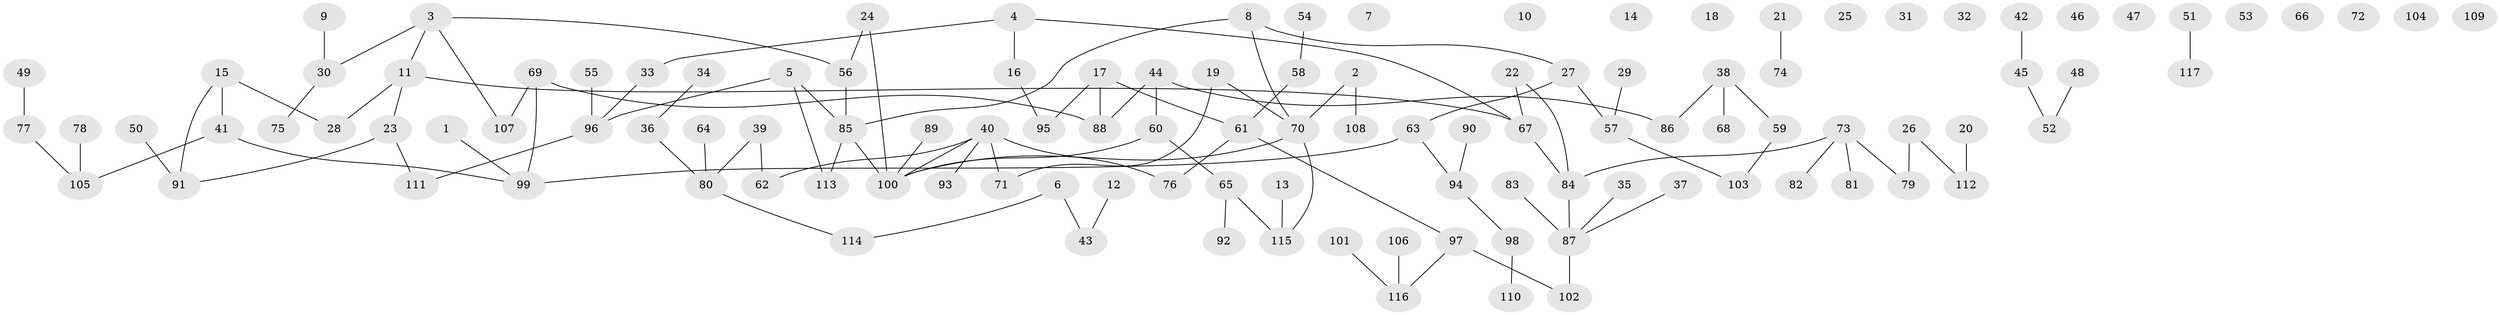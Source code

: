 // coarse degree distribution, {3: 0.23214285714285715, 2: 0.26785714285714285, 1: 0.2857142857142857, 4: 0.16071428571428573, 5: 0.05357142857142857}
// Generated by graph-tools (version 1.1) at 2025/35/03/04/25 23:35:47]
// undirected, 117 vertices, 115 edges
graph export_dot {
  node [color=gray90,style=filled];
  1;
  2;
  3;
  4;
  5;
  6;
  7;
  8;
  9;
  10;
  11;
  12;
  13;
  14;
  15;
  16;
  17;
  18;
  19;
  20;
  21;
  22;
  23;
  24;
  25;
  26;
  27;
  28;
  29;
  30;
  31;
  32;
  33;
  34;
  35;
  36;
  37;
  38;
  39;
  40;
  41;
  42;
  43;
  44;
  45;
  46;
  47;
  48;
  49;
  50;
  51;
  52;
  53;
  54;
  55;
  56;
  57;
  58;
  59;
  60;
  61;
  62;
  63;
  64;
  65;
  66;
  67;
  68;
  69;
  70;
  71;
  72;
  73;
  74;
  75;
  76;
  77;
  78;
  79;
  80;
  81;
  82;
  83;
  84;
  85;
  86;
  87;
  88;
  89;
  90;
  91;
  92;
  93;
  94;
  95;
  96;
  97;
  98;
  99;
  100;
  101;
  102;
  103;
  104;
  105;
  106;
  107;
  108;
  109;
  110;
  111;
  112;
  113;
  114;
  115;
  116;
  117;
  1 -- 99;
  2 -- 70;
  2 -- 108;
  3 -- 11;
  3 -- 30;
  3 -- 56;
  3 -- 107;
  4 -- 16;
  4 -- 33;
  4 -- 67;
  5 -- 85;
  5 -- 96;
  5 -- 113;
  6 -- 43;
  6 -- 114;
  8 -- 27;
  8 -- 70;
  8 -- 85;
  9 -- 30;
  11 -- 23;
  11 -- 28;
  11 -- 67;
  12 -- 43;
  13 -- 115;
  15 -- 28;
  15 -- 41;
  15 -- 91;
  16 -- 95;
  17 -- 61;
  17 -- 88;
  17 -- 95;
  19 -- 70;
  19 -- 71;
  20 -- 112;
  21 -- 74;
  22 -- 67;
  22 -- 84;
  23 -- 91;
  23 -- 111;
  24 -- 56;
  24 -- 100;
  26 -- 79;
  26 -- 112;
  27 -- 57;
  27 -- 63;
  29 -- 57;
  30 -- 75;
  33 -- 96;
  34 -- 36;
  35 -- 87;
  36 -- 80;
  37 -- 87;
  38 -- 59;
  38 -- 68;
  38 -- 86;
  39 -- 62;
  39 -- 80;
  40 -- 62;
  40 -- 71;
  40 -- 76;
  40 -- 93;
  40 -- 100;
  41 -- 99;
  41 -- 105;
  42 -- 45;
  44 -- 60;
  44 -- 86;
  44 -- 88;
  45 -- 52;
  48 -- 52;
  49 -- 77;
  50 -- 91;
  51 -- 117;
  54 -- 58;
  55 -- 96;
  56 -- 85;
  57 -- 103;
  58 -- 61;
  59 -- 103;
  60 -- 65;
  60 -- 100;
  61 -- 76;
  61 -- 97;
  63 -- 94;
  63 -- 99;
  64 -- 80;
  65 -- 92;
  65 -- 115;
  67 -- 84;
  69 -- 88;
  69 -- 99;
  69 -- 107;
  70 -- 100;
  70 -- 115;
  73 -- 79;
  73 -- 81;
  73 -- 82;
  73 -- 84;
  77 -- 105;
  78 -- 105;
  80 -- 114;
  83 -- 87;
  84 -- 87;
  85 -- 100;
  85 -- 113;
  87 -- 102;
  89 -- 100;
  90 -- 94;
  94 -- 98;
  96 -- 111;
  97 -- 102;
  97 -- 116;
  98 -- 110;
  101 -- 116;
  106 -- 116;
}
